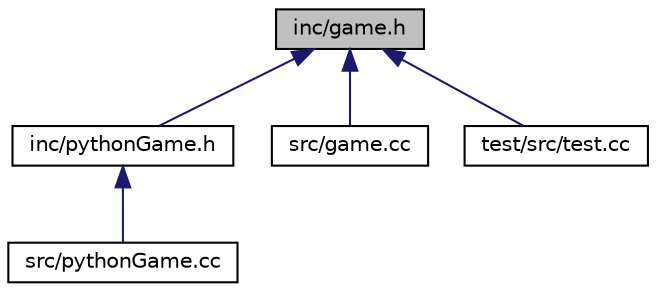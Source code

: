digraph "inc/game.h"
{
  edge [fontname="Helvetica",fontsize="10",labelfontname="Helvetica",labelfontsize="10"];
  node [fontname="Helvetica",fontsize="10",shape=record];
  Node1 [label="inc/game.h",height=0.2,width=0.4,color="black", fillcolor="grey75", style="filled", fontcolor="black"];
  Node1 -> Node2 [dir="back",color="midnightblue",fontsize="10",style="solid",fontname="Helvetica"];
  Node2 [label="inc/pythonGame.h",height=0.2,width=0.4,color="black", fillcolor="white", style="filled",URL="$pythonGame_8h.html"];
  Node2 -> Node3 [dir="back",color="midnightblue",fontsize="10",style="solid",fontname="Helvetica"];
  Node3 [label="src/pythonGame.cc",height=0.2,width=0.4,color="black", fillcolor="white", style="filled",URL="$pythonGame_8cc.html"];
  Node1 -> Node4 [dir="back",color="midnightblue",fontsize="10",style="solid",fontname="Helvetica"];
  Node4 [label="src/game.cc",height=0.2,width=0.4,color="black", fillcolor="white", style="filled",URL="$game_8cc.html"];
  Node1 -> Node5 [dir="back",color="midnightblue",fontsize="10",style="solid",fontname="Helvetica"];
  Node5 [label="test/src/test.cc",height=0.2,width=0.4,color="black", fillcolor="white", style="filled",URL="$test_8cc.html"];
}
